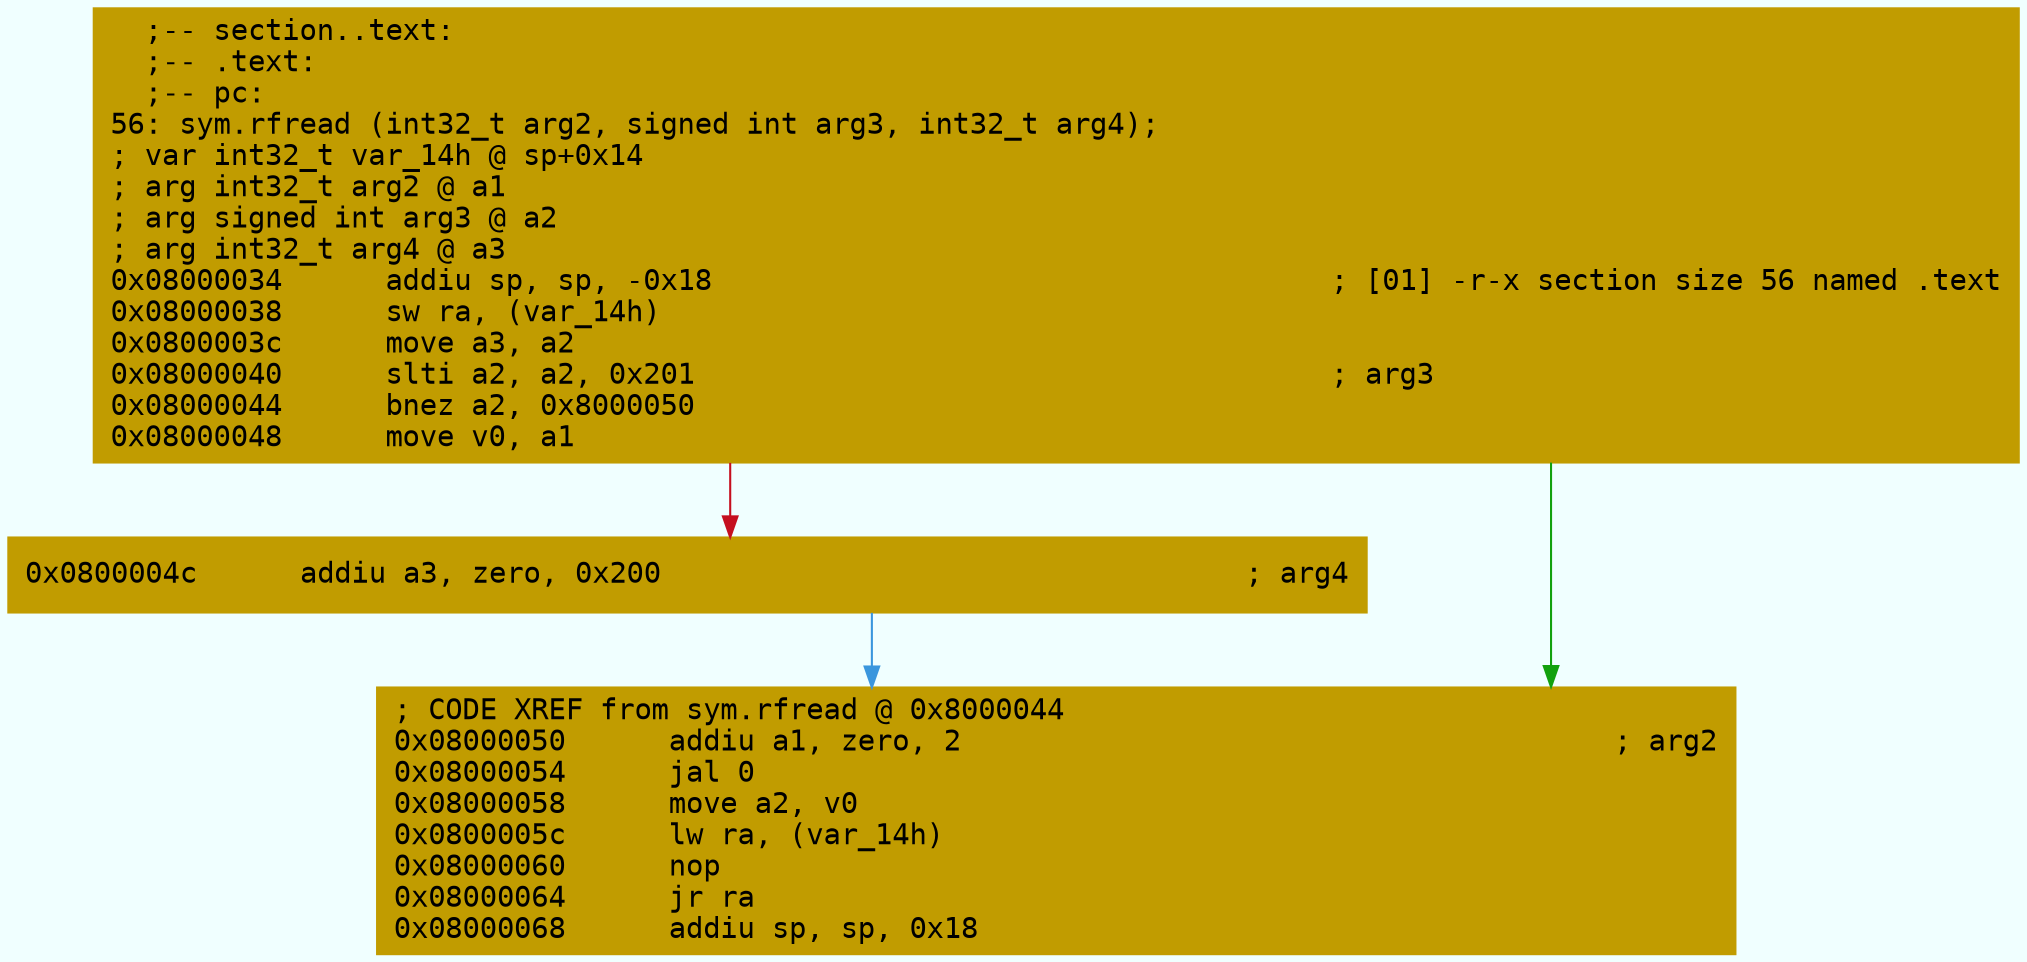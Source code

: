digraph code {
	graph [bgcolor=azure fontsize=8 fontname="Courier" splines="ortho"];
	node [fillcolor=gray style=filled shape=box];
	edge [arrowhead="normal"];
	"0x08000034" [URL="sym.rfread/0x08000034", fillcolor="#c19c00",color="#c19c00", fontname="Courier",label="  ;-- section..text:\l  ;-- .text:\l  ;-- pc:\l56: sym.rfread (int32_t arg2, signed int arg3, int32_t arg4);\l; var int32_t var_14h @ sp+0x14\l; arg int32_t arg2 @ a1\l; arg signed int arg3 @ a2\l; arg int32_t arg4 @ a3\l0x08000034      addiu sp, sp, -0x18                                    ; [01] -r-x section size 56 named .text\l0x08000038      sw ra, (var_14h)\l0x0800003c      move a3, a2\l0x08000040      slti a2, a2, 0x201                                     ; arg3\l0x08000044      bnez a2, 0x8000050\l0x08000048      move v0, a1\l"]
	"0x0800004c" [URL="sym.rfread/0x0800004c", fillcolor="#c19c00",color="#c19c00", fontname="Courier",label="0x0800004c      addiu a3, zero, 0x200                                  ; arg4\l"]
	"0x08000050" [URL="sym.rfread/0x08000050", fillcolor="#c19c00",color="#c19c00", fontname="Courier",label="; CODE XREF from sym.rfread @ 0x8000044\l0x08000050      addiu a1, zero, 2                                      ; arg2\l0x08000054      jal 0\l0x08000058      move a2, v0\l0x0800005c      lw ra, (var_14h)\l0x08000060      nop\l0x08000064      jr ra\l0x08000068      addiu sp, sp, 0x18\l"]
        "0x08000034" -> "0x08000050" [color="#13a10e"];
        "0x08000034" -> "0x0800004c" [color="#c50f1f"];
        "0x0800004c" -> "0x08000050" [color="#3a96dd"];
}
